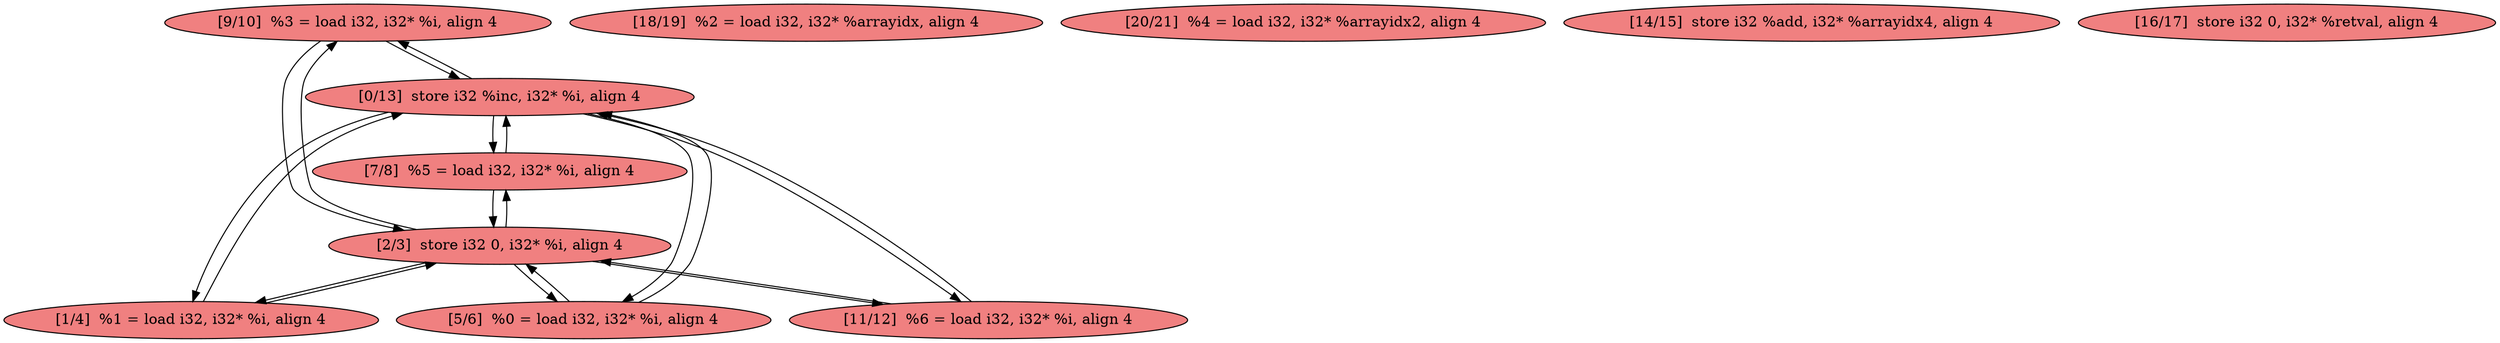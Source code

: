 
digraph G {


node21 [fillcolor=lightcoral,label="[9/10]  %3 = load i32, i32* %i, align 4",shape=ellipse,style=filled ]
node20 [fillcolor=lightcoral,label="[1/4]  %1 = load i32, i32* %i, align 4",shape=ellipse,style=filled ]
node17 [fillcolor=lightcoral,label="[18/19]  %2 = load i32, i32* %arrayidx, align 4",shape=ellipse,style=filled ]
node19 [fillcolor=lightcoral,label="[5/6]  %0 = load i32, i32* %i, align 4",shape=ellipse,style=filled ]
node12 [fillcolor=lightcoral,label="[11/12]  %6 = load i32, i32* %i, align 4",shape=ellipse,style=filled ]
node16 [fillcolor=lightcoral,label="[7/8]  %5 = load i32, i32* %i, align 4",shape=ellipse,style=filled ]
node18 [fillcolor=lightcoral,label="[20/21]  %4 = load i32, i32* %arrayidx2, align 4",shape=ellipse,style=filled ]
node11 [fillcolor=lightcoral,label="[0/13]  store i32 %inc, i32* %i, align 4",shape=ellipse,style=filled ]
node13 [fillcolor=lightcoral,label="[14/15]  store i32 %add, i32* %arrayidx4, align 4",shape=ellipse,style=filled ]
node14 [fillcolor=lightcoral,label="[2/3]  store i32 0, i32* %i, align 4",shape=ellipse,style=filled ]
node15 [fillcolor=lightcoral,label="[16/17]  store i32 0, i32* %retval, align 4",shape=ellipse,style=filled ]

node12->node11 [ ]
node11->node12 [ ]
node16->node11 [ ]
node11->node16 [ ]
node14->node21 [ ]
node20->node14 [ ]
node14->node16 [ ]
node14->node12 [ ]
node16->node14 [ ]
node12->node14 [ ]
node11->node20 [ ]
node19->node14 [ ]
node21->node11 [ ]
node21->node14 [ ]
node20->node11 [ ]
node14->node19 [ ]
node14->node20 [ ]
node19->node11 [ ]
node11->node19 [ ]
node11->node21 [ ]


}
